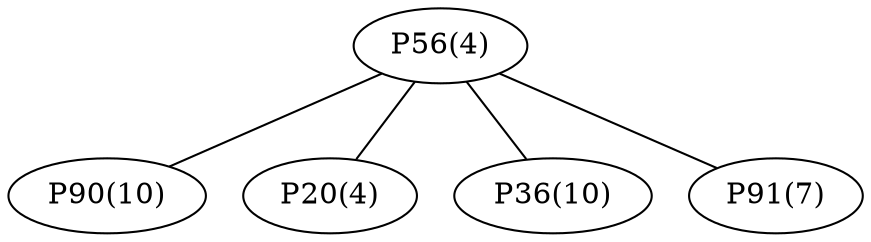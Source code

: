 graph network {
	"P56(4)";
	"P90(10)";
	"P20(4)";
	"P36(10)";
	"P91(7)";
	"P56(4)" -- "P90(10)";
	"P56(4)" -- "P20(4)";
	"P56(4)" -- "P36(10)";
	"P56(4)" -- "P91(7)";
}